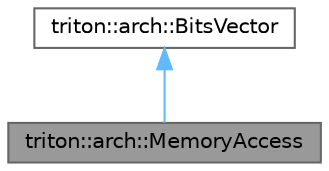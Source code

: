digraph "triton::arch::MemoryAccess"
{
 // LATEX_PDF_SIZE
  bgcolor="transparent";
  edge [fontname=Helvetica,fontsize=10,labelfontname=Helvetica,labelfontsize=10];
  node [fontname=Helvetica,fontsize=10,shape=box,height=0.2,width=0.4];
  Node1 [label="triton::arch::MemoryAccess",height=0.2,width=0.4,color="gray40", fillcolor="grey60", style="filled", fontcolor="black",tooltip="This class is used to represent a memory access."];
  Node2 -> Node1 [dir="back",color="steelblue1",style="solid"];
  Node2 [label="triton::arch::BitsVector",height=0.2,width=0.4,color="gray40", fillcolor="white", style="filled",URL="$classtriton_1_1arch_1_1BitsVector.html",tooltip="This class is used to deal with registers and memory as bits vector."];
}
